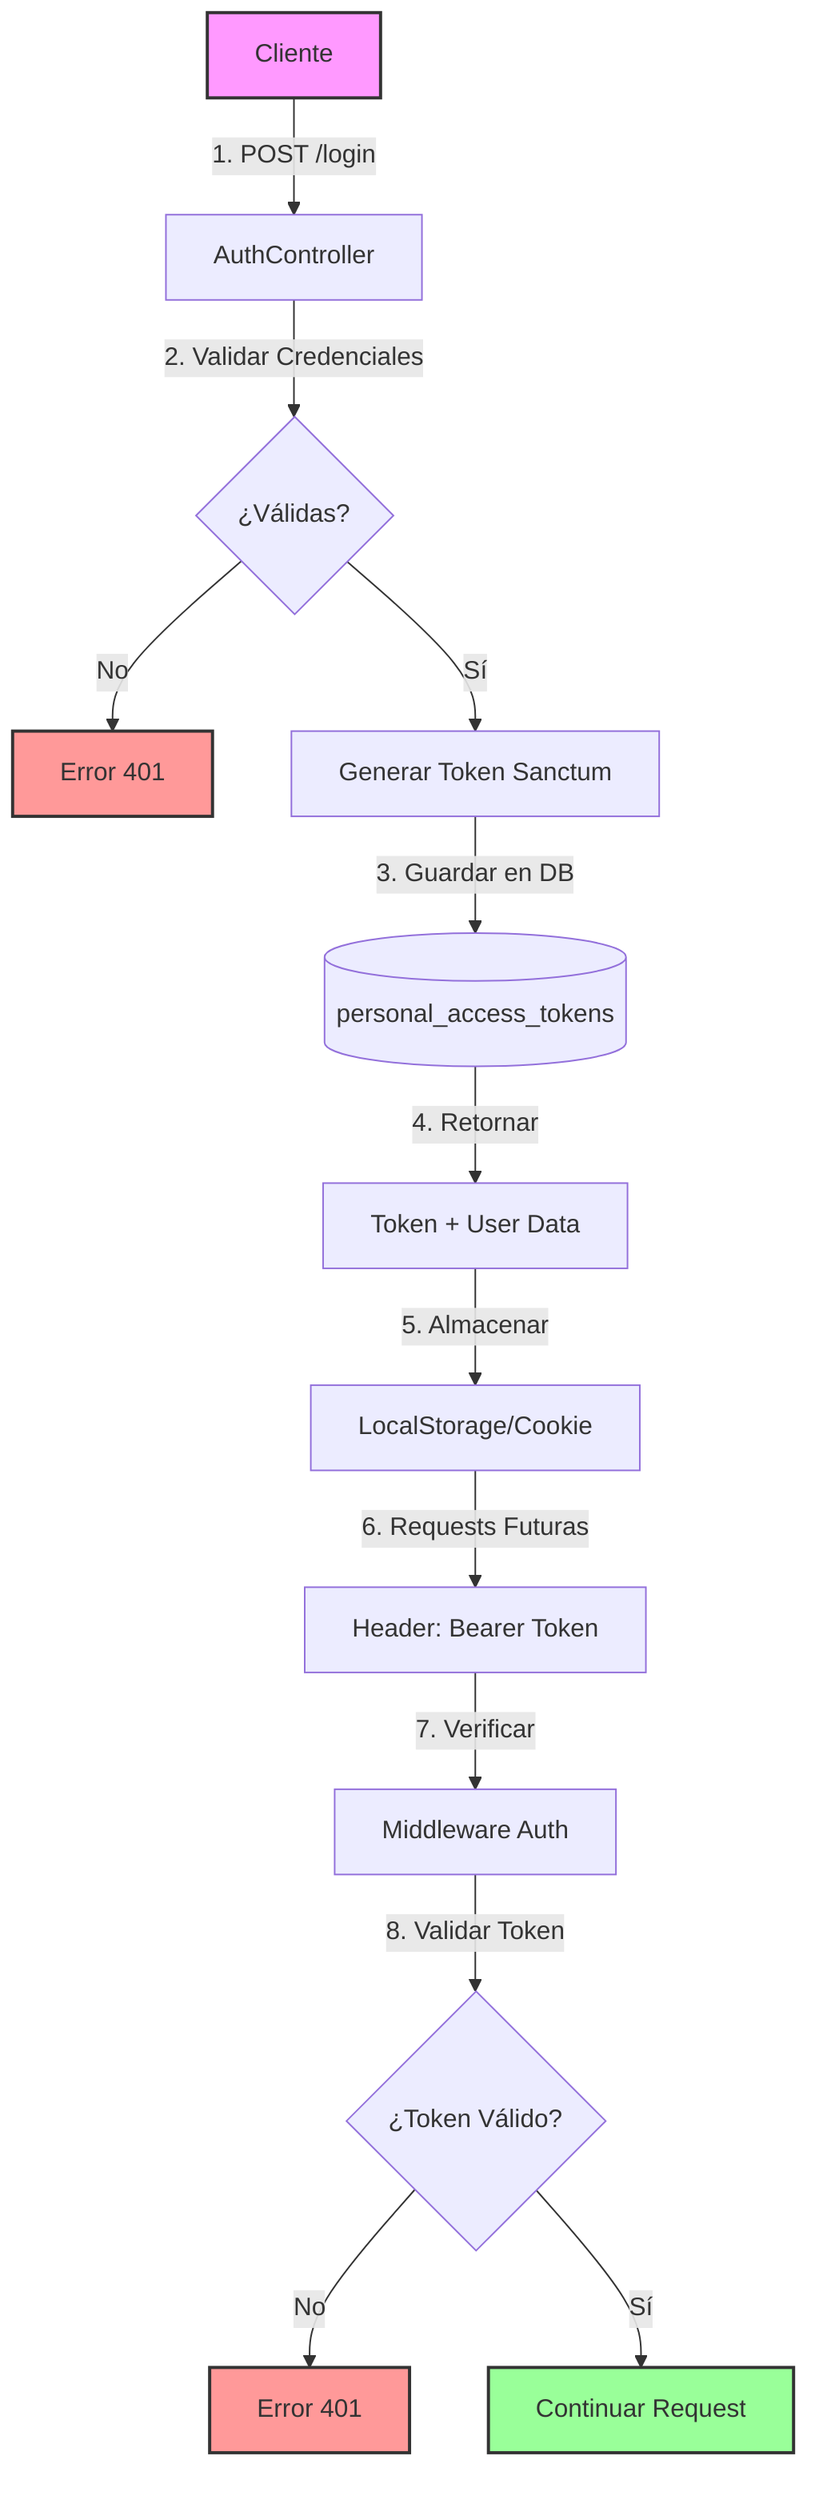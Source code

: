 flowchart TD
    A[Cliente] -->|1. POST /login| B[AuthController]
    B -->|2. Validar Credenciales| C{¿Válidas?}

C -->|No| D[Error 401]
C -->|Sí| E[Generar Token Sanctum]

E -->|3. Guardar en DB| F[(personal_access_tokens)]
F -->|4. Retornar| G[Token + User Data]

G -->|5. Almacenar| H[LocalStorage/Cookie]

H -->|6. Requests Futuras| I[Header: Bearer Token]
I -->|7. Verificar| J[Middleware Auth]

J -->|8. Validar Token| K{¿Token Válido?}
K -->|No| L[Error 401]
K -->|Sí| M[Continuar Request]

style A fill:#f9f,stroke:#333,stroke-width:2px
style M fill:#9f9,stroke:#333,stroke-width:2px
style D fill:#f99,stroke:#333,stroke-width:2px
style L fill:#f99,stroke:#333,stroke-width:2px